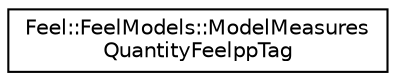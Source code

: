 digraph "Graphical Class Hierarchy"
{
 // LATEX_PDF_SIZE
  edge [fontname="Helvetica",fontsize="10",labelfontname="Helvetica",labelfontsize="10"];
  node [fontname="Helvetica",fontsize="10",shape=record];
  rankdir="LR";
  Node0 [label="Feel::FeelModels::ModelMeasures\lQuantityFeelppTag",height=0.2,width=0.4,color="black", fillcolor="white", style="filled",URL="$structFeel_1_1FeelModels_1_1ModelMeasuresQuantityFeelppTag.html",tooltip=" "];
}
